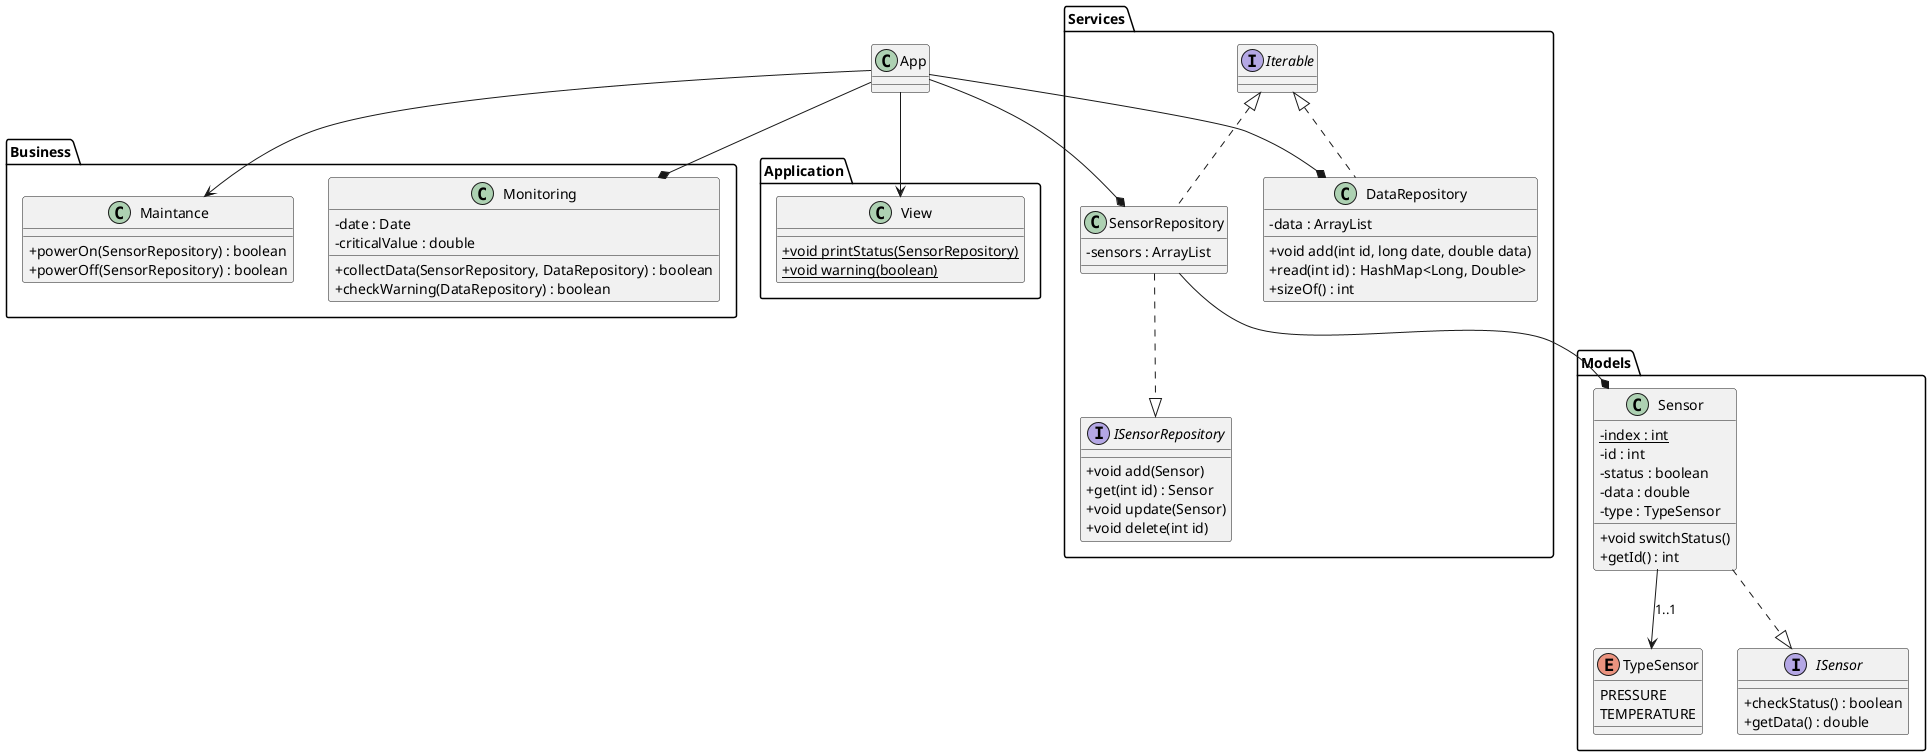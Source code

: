 @startuml BeerFab
skinparam classAttributeIconSize 0
package Models { 
    enum TypeSensor {
        PRESSURE
        TEMPERATURE
    }
    class Sensor {
        - {static} index : int
        - id : int
        - status : boolean 
        - data : double 
        - type : TypeSensor
        + void switchStatus()
        + getId() : int
    }

    interface ISensor {
        + checkStatus() : boolean
        + getData() : double
    }

    Sensor --> TypeSensor : 1..1
    Sensor ..|> ISensor
    
}
package Services {
    interface ISensorRepository {
        + void add(Sensor)
        + get(int id) : Sensor
        + void update(Sensor)
        + void delete(int id)
    }
    
    class SensorRepository implements Iterable {
        - sensors : ArrayList
    }

    class DataRepository implements Iterable {
        - data : ArrayList
        + void add(int id, long date, double data)
        + read(int id) : HashMap<Long, Double>
        + sizeOf() : int
    }
    SensorRepository ..|> ISensorRepository
}
package Business {
    class Maintance {
        + powerOn(SensorRepository) : boolean
        + powerOff(SensorRepository) : boolean
    }
    class Monitoring {
        - date : Date
        - criticalValue : double
        + collectData(SensorRepository, DataRepository) : boolean 
        + checkWarning(DataRepository) : boolean
    }
}
package Application {
    class View {
        + {static} void printStatus(SensorRepository)
        + {static} void warning(boolean)
    }
}
class App {


}
App --* SensorRepository
SensorRepository --* Sensor
App --* DataRepository
App --> View
App --> Maintance
App --* Monitoring
@enduml